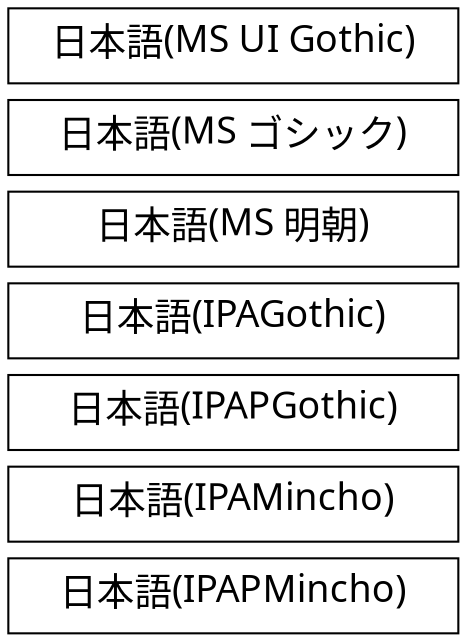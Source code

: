 digraph G {
  graph [ranksep=0.0];
  node [
    shape=box,
    fontsize=18,
    fixedsize=true,
    width=3.0
  ];
  edge [style=invis];
  n1->n2->n3->n4->n5->n6->n7

  // MS UI Gothic
  n1 [label="日本語(MS UI Gothic)", fontname="MS UI Gothic"]

  // MS ゴシック
  n2 [label="日本語(MS ゴシック)", fontname="MS ゴシック"]

  // MS 明朝
  n3 [label="日本語(MS 明朝)", fontname="MS 明朝"]

  // IPA ゴシック
  n4 [label="日本語(IPAGothic)", fontname="IPAGothic"]

  // IPA Pゴシック
  n5 [label="日本語(IPAPGothic)", fontname="IPAPGothic"]

  // IPA明朝
  n6 [label="日本語(IPAMincho)", fontname="IPAMincho"]

  // IPA P明朝
  n7 [label="日本語(IPAPMincho)", fontname="IPAPMincho"]

}
